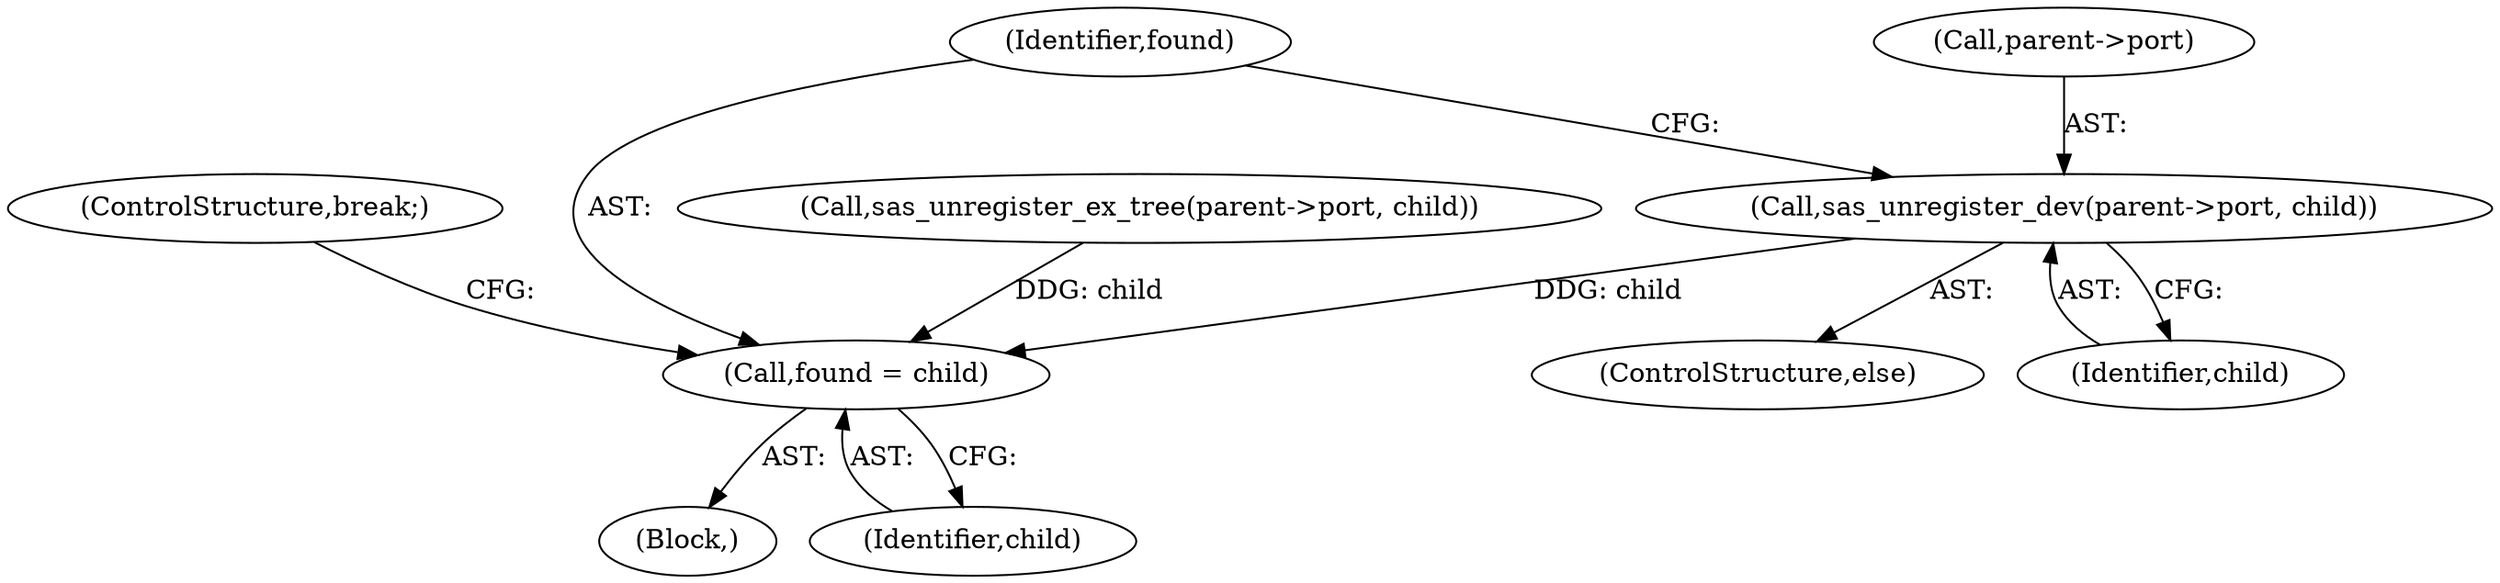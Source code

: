 digraph "0_linux_0558f33c06bb910e2879e355192227a8e8f0219d_8@pointer" {
"1000166" [label="(Call,sas_unregister_dev(parent->port, child))"];
"1000171" [label="(Call,found = child)"];
"1000166" [label="(Call,sas_unregister_dev(parent->port, child))"];
"1000170" [label="(Identifier,child)"];
"1000141" [label="(Block,)"];
"1000171" [label="(Call,found = child)"];
"1000174" [label="(ControlStructure,break;)"];
"1000173" [label="(Identifier,child)"];
"1000165" [label="(ControlStructure,else)"];
"1000172" [label="(Identifier,found)"];
"1000160" [label="(Call,sas_unregister_ex_tree(parent->port, child))"];
"1000167" [label="(Call,parent->port)"];
"1000166" -> "1000165"  [label="AST: "];
"1000166" -> "1000170"  [label="CFG: "];
"1000167" -> "1000166"  [label="AST: "];
"1000170" -> "1000166"  [label="AST: "];
"1000172" -> "1000166"  [label="CFG: "];
"1000166" -> "1000171"  [label="DDG: child"];
"1000171" -> "1000141"  [label="AST: "];
"1000171" -> "1000173"  [label="CFG: "];
"1000172" -> "1000171"  [label="AST: "];
"1000173" -> "1000171"  [label="AST: "];
"1000174" -> "1000171"  [label="CFG: "];
"1000160" -> "1000171"  [label="DDG: child"];
}
